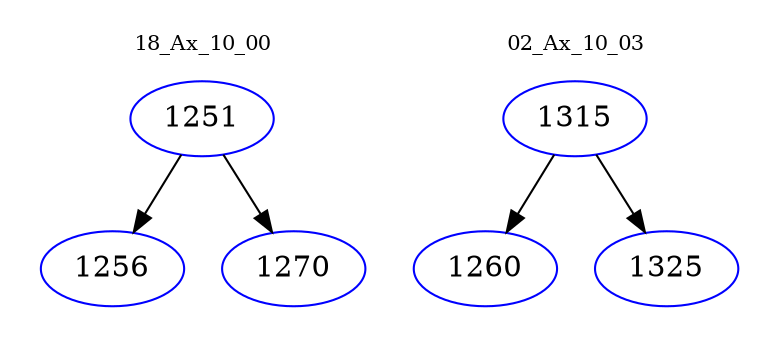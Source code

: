 digraph{
subgraph cluster_0 {
color = white
label = "18_Ax_10_00";
fontsize=10;
T0_1251 [label="1251", color="blue"]
T0_1251 -> T0_1256 [color="black"]
T0_1256 [label="1256", color="blue"]
T0_1251 -> T0_1270 [color="black"]
T0_1270 [label="1270", color="blue"]
}
subgraph cluster_1 {
color = white
label = "02_Ax_10_03";
fontsize=10;
T1_1315 [label="1315", color="blue"]
T1_1315 -> T1_1260 [color="black"]
T1_1260 [label="1260", color="blue"]
T1_1315 -> T1_1325 [color="black"]
T1_1325 [label="1325", color="blue"]
}
}

